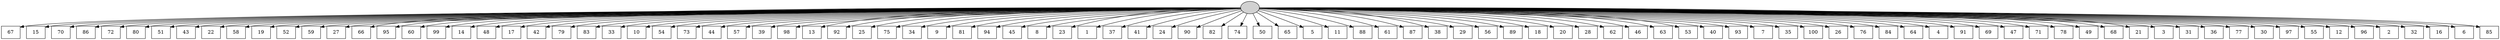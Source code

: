 digraph G {
0[style=filled, fillcolor=grey82, label=""];
1[shape=box,style=filled, fillcolor=white,label="67\n"];
2[shape=box,style=filled, fillcolor=white,label="15\n"];
3[shape=box,style=filled, fillcolor=white,label="70\n"];
4[shape=box,style=filled, fillcolor=white,label="86\n"];
5[shape=box,style=filled, fillcolor=white,label="72\n"];
6[shape=box,style=filled, fillcolor=white,label="80\n"];
7[shape=box,style=filled, fillcolor=white,label="51\n"];
8[shape=box,style=filled, fillcolor=white,label="43\n"];
9[shape=box,style=filled, fillcolor=white,label="22\n"];
10[shape=box,style=filled, fillcolor=white,label="58\n"];
11[shape=box,style=filled, fillcolor=white,label="19\n"];
12[shape=box,style=filled, fillcolor=white,label="52\n"];
13[shape=box,style=filled, fillcolor=white,label="59\n"];
14[shape=box,style=filled, fillcolor=white,label="27\n"];
15[shape=box,style=filled, fillcolor=white,label="66\n"];
16[shape=box,style=filled, fillcolor=white,label="95\n"];
17[shape=box,style=filled, fillcolor=white,label="60\n"];
18[shape=box,style=filled, fillcolor=white,label="99\n"];
19[shape=box,style=filled, fillcolor=white,label="14\n"];
20[shape=box,style=filled, fillcolor=white,label="48\n"];
21[shape=box,style=filled, fillcolor=white,label="17\n"];
22[shape=box,style=filled, fillcolor=white,label="42\n"];
23[shape=box,style=filled, fillcolor=white,label="79\n"];
24[shape=box,style=filled, fillcolor=white,label="83\n"];
25[shape=box,style=filled, fillcolor=white,label="33\n"];
26[shape=box,style=filled, fillcolor=white,label="10\n"];
27[shape=box,style=filled, fillcolor=white,label="54\n"];
28[shape=box,style=filled, fillcolor=white,label="73\n"];
29[shape=box,style=filled, fillcolor=white,label="44\n"];
30[shape=box,style=filled, fillcolor=white,label="57\n"];
31[shape=box,style=filled, fillcolor=white,label="39\n"];
32[shape=box,style=filled, fillcolor=white,label="98\n"];
33[shape=box,style=filled, fillcolor=white,label="13\n"];
34[shape=box,style=filled, fillcolor=white,label="92\n"];
35[shape=box,style=filled, fillcolor=white,label="25\n"];
36[shape=box,style=filled, fillcolor=white,label="75\n"];
37[shape=box,style=filled, fillcolor=white,label="34\n"];
38[shape=box,style=filled, fillcolor=white,label="9\n"];
39[shape=box,style=filled, fillcolor=white,label="81\n"];
40[shape=box,style=filled, fillcolor=white,label="94\n"];
41[shape=box,style=filled, fillcolor=white,label="45\n"];
42[shape=box,style=filled, fillcolor=white,label="8\n"];
43[shape=box,style=filled, fillcolor=white,label="23\n"];
44[shape=box,style=filled, fillcolor=white,label="1\n"];
45[shape=box,style=filled, fillcolor=white,label="37\n"];
46[shape=box,style=filled, fillcolor=white,label="41\n"];
47[shape=box,style=filled, fillcolor=white,label="24\n"];
48[shape=box,style=filled, fillcolor=white,label="90\n"];
49[shape=box,style=filled, fillcolor=white,label="82\n"];
50[shape=box,style=filled, fillcolor=white,label="74\n"];
51[shape=box,style=filled, fillcolor=white,label="50\n"];
52[shape=box,style=filled, fillcolor=white,label="65\n"];
53[shape=box,style=filled, fillcolor=white,label="5\n"];
54[shape=box,style=filled, fillcolor=white,label="11\n"];
55[shape=box,style=filled, fillcolor=white,label="88\n"];
56[shape=box,style=filled, fillcolor=white,label="61\n"];
57[shape=box,style=filled, fillcolor=white,label="87\n"];
58[shape=box,style=filled, fillcolor=white,label="38\n"];
59[shape=box,style=filled, fillcolor=white,label="29\n"];
60[shape=box,style=filled, fillcolor=white,label="56\n"];
61[shape=box,style=filled, fillcolor=white,label="89\n"];
62[shape=box,style=filled, fillcolor=white,label="18\n"];
63[shape=box,style=filled, fillcolor=white,label="20\n"];
64[shape=box,style=filled, fillcolor=white,label="28\n"];
65[shape=box,style=filled, fillcolor=white,label="62\n"];
66[shape=box,style=filled, fillcolor=white,label="46\n"];
67[shape=box,style=filled, fillcolor=white,label="63\n"];
68[shape=box,style=filled, fillcolor=white,label="53\n"];
69[shape=box,style=filled, fillcolor=white,label="40\n"];
70[shape=box,style=filled, fillcolor=white,label="93\n"];
71[shape=box,style=filled, fillcolor=white,label="7\n"];
72[shape=box,style=filled, fillcolor=white,label="35\n"];
73[shape=box,style=filled, fillcolor=white,label="100\n"];
74[shape=box,style=filled, fillcolor=white,label="26\n"];
75[shape=box,style=filled, fillcolor=white,label="76\n"];
76[shape=box,style=filled, fillcolor=white,label="84\n"];
77[shape=box,style=filled, fillcolor=white,label="64\n"];
78[shape=box,style=filled, fillcolor=white,label="4\n"];
79[shape=box,style=filled, fillcolor=white,label="91\n"];
80[shape=box,style=filled, fillcolor=white,label="69\n"];
81[shape=box,style=filled, fillcolor=white,label="47\n"];
82[shape=box,style=filled, fillcolor=white,label="71\n"];
83[shape=box,style=filled, fillcolor=white,label="78\n"];
84[shape=box,style=filled, fillcolor=white,label="49\n"];
85[shape=box,style=filled, fillcolor=white,label="68\n"];
86[shape=box,style=filled, fillcolor=white,label="21\n"];
87[shape=box,style=filled, fillcolor=white,label="3\n"];
88[shape=box,style=filled, fillcolor=white,label="31\n"];
89[shape=box,style=filled, fillcolor=white,label="36\n"];
90[shape=box,style=filled, fillcolor=white,label="77\n"];
91[shape=box,style=filled, fillcolor=white,label="30\n"];
92[shape=box,style=filled, fillcolor=white,label="97\n"];
93[shape=box,style=filled, fillcolor=white,label="55\n"];
94[shape=box,style=filled, fillcolor=white,label="12\n"];
95[shape=box,style=filled, fillcolor=white,label="96\n"];
96[shape=box,style=filled, fillcolor=white,label="2\n"];
97[shape=box,style=filled, fillcolor=white,label="32\n"];
98[shape=box,style=filled, fillcolor=white,label="16\n"];
99[shape=box,style=filled, fillcolor=white,label="6\n"];
100[shape=box,style=filled, fillcolor=white,label="85\n"];
0->1 ;
0->2 ;
0->3 ;
0->4 ;
0->5 ;
0->6 ;
0->7 ;
0->8 ;
0->9 ;
0->10 ;
0->11 ;
0->12 ;
0->13 ;
0->14 ;
0->15 ;
0->16 ;
0->17 ;
0->18 ;
0->19 ;
0->20 ;
0->21 ;
0->22 ;
0->23 ;
0->24 ;
0->25 ;
0->26 ;
0->27 ;
0->28 ;
0->29 ;
0->30 ;
0->31 ;
0->32 ;
0->33 ;
0->34 ;
0->35 ;
0->36 ;
0->37 ;
0->38 ;
0->39 ;
0->40 ;
0->41 ;
0->42 ;
0->43 ;
0->44 ;
0->45 ;
0->46 ;
0->47 ;
0->48 ;
0->49 ;
0->50 ;
0->51 ;
0->52 ;
0->53 ;
0->54 ;
0->55 ;
0->56 ;
0->57 ;
0->58 ;
0->59 ;
0->60 ;
0->61 ;
0->62 ;
0->63 ;
0->64 ;
0->65 ;
0->66 ;
0->67 ;
0->68 ;
0->69 ;
0->70 ;
0->71 ;
0->72 ;
0->73 ;
0->74 ;
0->75 ;
0->76 ;
0->77 ;
0->78 ;
0->79 ;
0->80 ;
0->81 ;
0->82 ;
0->83 ;
0->84 ;
0->85 ;
0->86 ;
0->87 ;
0->88 ;
0->89 ;
0->90 ;
0->91 ;
0->92 ;
0->93 ;
0->94 ;
0->95 ;
0->96 ;
0->97 ;
0->98 ;
0->99 ;
0->100 ;
}
